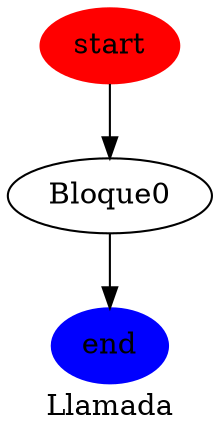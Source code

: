 digraph {

		label = "Llamada";
Bloque0-> end;

	start -> Bloque0;
	start [style=filled, color=red];
	end [style=filled, color=blue];

}